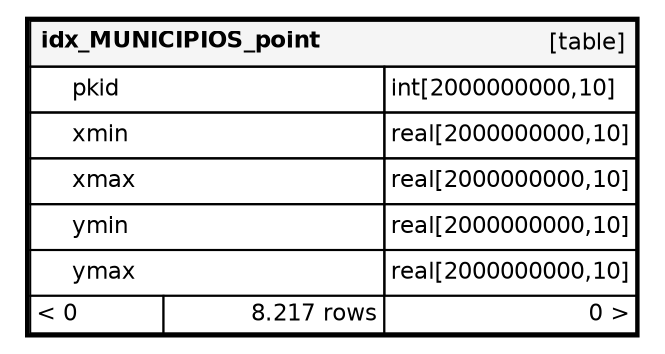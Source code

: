 digraph "idx_MUNICIPIOS_point" {
  graph [
    rankdir="RL"
    bgcolor="#ffffff"
    nodesep="0.18"
    ranksep="0.46"
    fontname="Helvetica"
    fontsize="11"
    ration="compress"
  ];
  node [
    fontname="Helvetica"
    fontsize="11"
    shape="plaintext"
  ];
  edge [
    arrowsize="0.8"
  ];
  "idx_MUNICIPIOS_point" [
   label=<
    <TABLE BORDER="2" CELLBORDER="1" CELLSPACING="0" BGCOLOR="#ffffff">
      <TR><TD COLSPAN="4"  BGCOLOR="#f5f5f5"><TABLE BORDER="0" CELLSPACING="0"><TR><TD ALIGN="LEFT"><B>idx_MUNICIPIOS_point</B></TD><TD ALIGN="RIGHT">[table]</TD></TR></TABLE></TD></TR>
      <TR><TD PORT="pkid" COLSPAN="2" ALIGN="LEFT"><TABLE BORDER="0" CELLSPACING="0" ALIGN="LEFT"><TR ALIGN="LEFT"><TD ALIGN="LEFT" FIXEDSIZE="TRUE" WIDTH="15" HEIGHT="16"></TD><TD ALIGN="LEFT" FIXEDSIZE="TRUE" WIDTH="149" HEIGHT="16">pkid</TD></TR></TABLE></TD><TD PORT="pkid.type" ALIGN="LEFT">int[2000000000,10]</TD></TR>
      <TR><TD PORT="xmin" COLSPAN="2" ALIGN="LEFT"><TABLE BORDER="0" CELLSPACING="0" ALIGN="LEFT"><TR ALIGN="LEFT"><TD ALIGN="LEFT" FIXEDSIZE="TRUE" WIDTH="15" HEIGHT="16"></TD><TD ALIGN="LEFT" FIXEDSIZE="TRUE" WIDTH="149" HEIGHT="16">xmin</TD></TR></TABLE></TD><TD PORT="xmin.type" ALIGN="LEFT">real[2000000000,10]</TD></TR>
      <TR><TD PORT="xmax" COLSPAN="2" ALIGN="LEFT"><TABLE BORDER="0" CELLSPACING="0" ALIGN="LEFT"><TR ALIGN="LEFT"><TD ALIGN="LEFT" FIXEDSIZE="TRUE" WIDTH="15" HEIGHT="16"></TD><TD ALIGN="LEFT" FIXEDSIZE="TRUE" WIDTH="149" HEIGHT="16">xmax</TD></TR></TABLE></TD><TD PORT="xmax.type" ALIGN="LEFT">real[2000000000,10]</TD></TR>
      <TR><TD PORT="ymin" COLSPAN="2" ALIGN="LEFT"><TABLE BORDER="0" CELLSPACING="0" ALIGN="LEFT"><TR ALIGN="LEFT"><TD ALIGN="LEFT" FIXEDSIZE="TRUE" WIDTH="15" HEIGHT="16"></TD><TD ALIGN="LEFT" FIXEDSIZE="TRUE" WIDTH="149" HEIGHT="16">ymin</TD></TR></TABLE></TD><TD PORT="ymin.type" ALIGN="LEFT">real[2000000000,10]</TD></TR>
      <TR><TD PORT="ymax" COLSPAN="2" ALIGN="LEFT"><TABLE BORDER="0" CELLSPACING="0" ALIGN="LEFT"><TR ALIGN="LEFT"><TD ALIGN="LEFT" FIXEDSIZE="TRUE" WIDTH="15" HEIGHT="16"></TD><TD ALIGN="LEFT" FIXEDSIZE="TRUE" WIDTH="149" HEIGHT="16">ymax</TD></TR></TABLE></TD><TD PORT="ymax.type" ALIGN="LEFT">real[2000000000,10]</TD></TR>
      <TR><TD ALIGN="LEFT" BGCOLOR="#ffffff">&lt; 0</TD><TD ALIGN="RIGHT" BGCOLOR="#ffffff">8.217 rows</TD><TD ALIGN="RIGHT" BGCOLOR="#ffffff">0 &gt;</TD></TR>
    </TABLE>>
    URL="tables/idx_MUNICIPIOS_point.html"
    target="_top"
    tooltip="idx_MUNICIPIOS_point"
  ];
}
